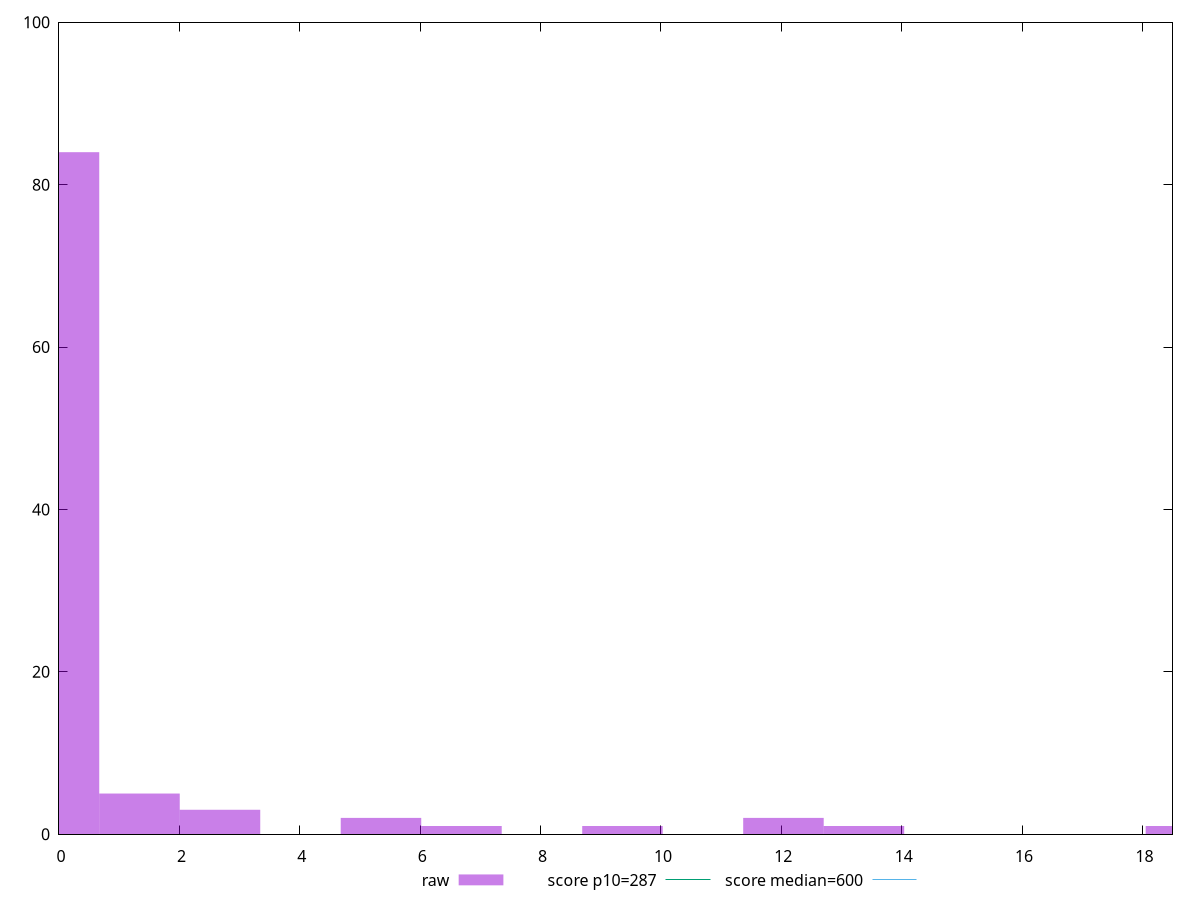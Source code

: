reset

$raw <<EOF
5.349446163895758 2
0 84
1.3373615409739394 5
6.686807704869697 1
2.674723081947879 3
12.036253868765455 2
18.723061573635153 1
9.361530786817577 1
13.373615409739394 1
EOF

set key outside below
set boxwidth 1.3373615409739394
set xrange [0:18.5]
set yrange [0:100]
set trange [0:100]
set style fill transparent solid 0.5 noborder

set parametric
set terminal svg size 640, 490 enhanced background rgb 'white'
set output "report_00009_2021-02-08T22-37-41.559Z/total-blocking-time/samples/pages+cached+noadtech+nomedia+nocss/raw/histogram.svg"

plot $raw title "raw" with boxes, \
     287,t title "score p10=287", \
     600,t title "score median=600"

reset
